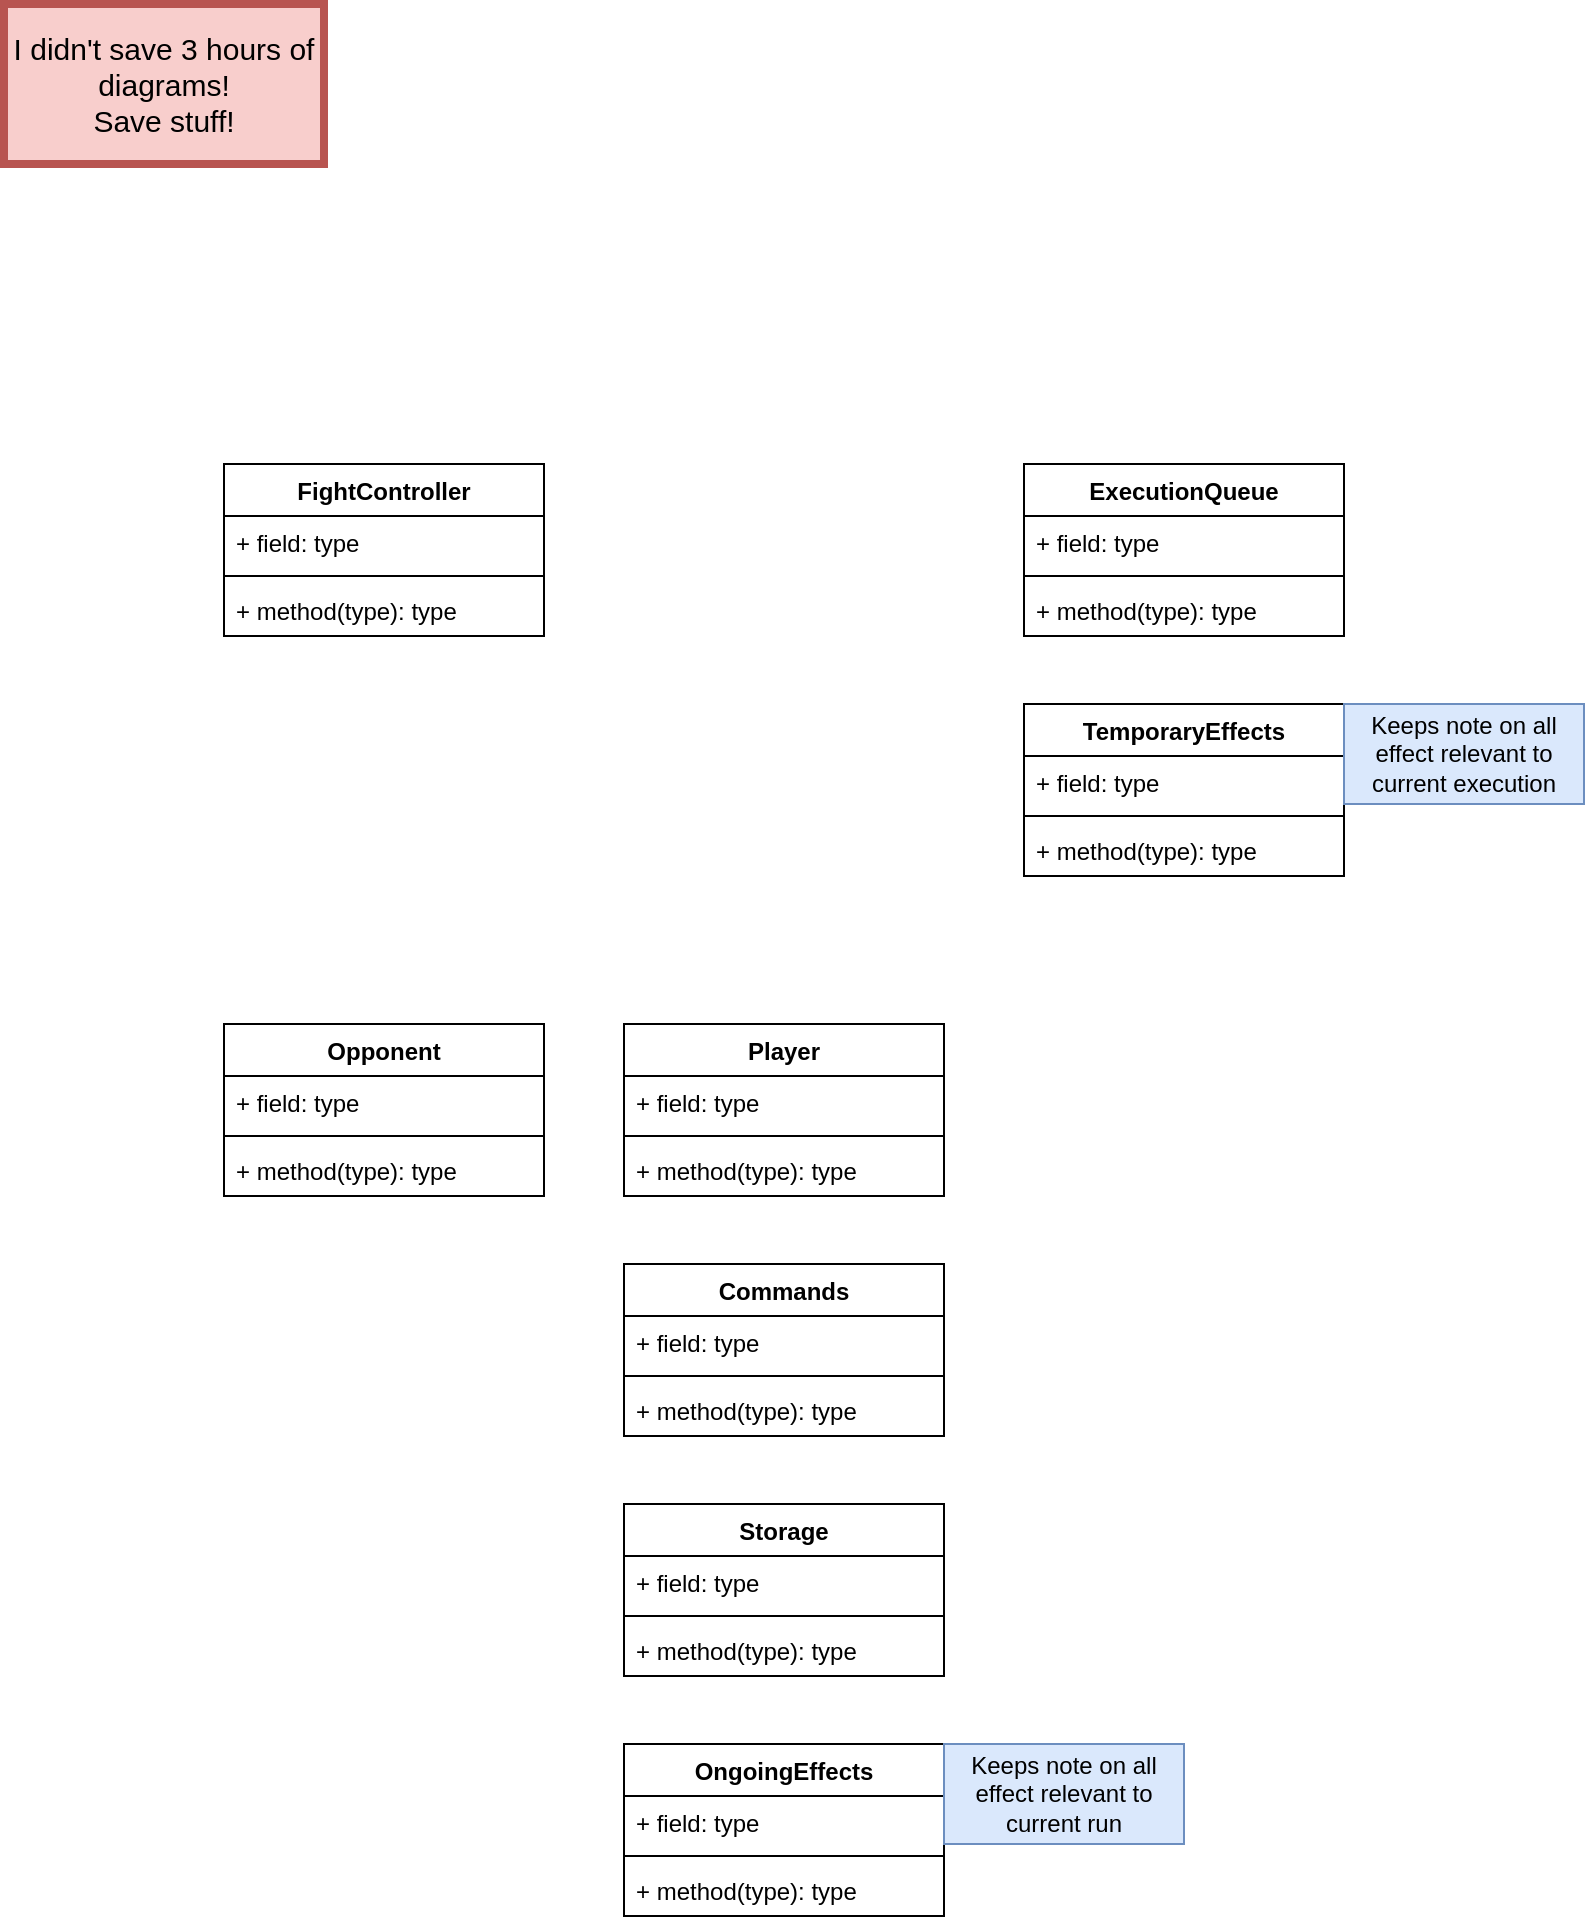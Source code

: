 <mxfile version="26.2.4">
  <diagram name="Page-1" id="Q0dL1nY2zGRgUgsLCBUa">
    <mxGraphModel dx="1428" dy="759" grid="1" gridSize="10" guides="1" tooltips="1" connect="1" arrows="1" fold="1" page="1" pageScale="1" pageWidth="850" pageHeight="1100" math="0" shadow="0">
      <root>
        <mxCell id="0" />
        <mxCell id="1" parent="0" />
        <mxCell id="gMu1ORTqsSVO2KnYUncU-2" value="ExecutionQueue" style="swimlane;fontStyle=1;align=center;verticalAlign=top;childLayout=stackLayout;horizontal=1;startSize=26;horizontalStack=0;resizeParent=1;resizeParentMax=0;resizeLast=0;collapsible=1;marginBottom=0;whiteSpace=wrap;html=1;" vertex="1" parent="1">
          <mxGeometry x="520" y="240" width="160" height="86" as="geometry" />
        </mxCell>
        <mxCell id="gMu1ORTqsSVO2KnYUncU-3" value="+ field: type" style="text;strokeColor=none;fillColor=none;align=left;verticalAlign=top;spacingLeft=4;spacingRight=4;overflow=hidden;rotatable=0;points=[[0,0.5],[1,0.5]];portConstraint=eastwest;whiteSpace=wrap;html=1;" vertex="1" parent="gMu1ORTqsSVO2KnYUncU-2">
          <mxGeometry y="26" width="160" height="26" as="geometry" />
        </mxCell>
        <mxCell id="gMu1ORTqsSVO2KnYUncU-4" value="" style="line;strokeWidth=1;fillColor=none;align=left;verticalAlign=middle;spacingTop=-1;spacingLeft=3;spacingRight=3;rotatable=0;labelPosition=right;points=[];portConstraint=eastwest;strokeColor=inherit;" vertex="1" parent="gMu1ORTqsSVO2KnYUncU-2">
          <mxGeometry y="52" width="160" height="8" as="geometry" />
        </mxCell>
        <mxCell id="gMu1ORTqsSVO2KnYUncU-5" value="+ method(type): type" style="text;strokeColor=none;fillColor=none;align=left;verticalAlign=top;spacingLeft=4;spacingRight=4;overflow=hidden;rotatable=0;points=[[0,0.5],[1,0.5]];portConstraint=eastwest;whiteSpace=wrap;html=1;" vertex="1" parent="gMu1ORTqsSVO2KnYUncU-2">
          <mxGeometry y="60" width="160" height="26" as="geometry" />
        </mxCell>
        <mxCell id="gMu1ORTqsSVO2KnYUncU-6" value="&lt;div&gt;TemporaryEffects&lt;/div&gt;" style="swimlane;fontStyle=1;align=center;verticalAlign=top;childLayout=stackLayout;horizontal=1;startSize=26;horizontalStack=0;resizeParent=1;resizeParentMax=0;resizeLast=0;collapsible=1;marginBottom=0;whiteSpace=wrap;html=1;" vertex="1" parent="1">
          <mxGeometry x="520" y="360" width="160" height="86" as="geometry" />
        </mxCell>
        <mxCell id="gMu1ORTqsSVO2KnYUncU-7" value="+ field: type" style="text;strokeColor=none;fillColor=none;align=left;verticalAlign=top;spacingLeft=4;spacingRight=4;overflow=hidden;rotatable=0;points=[[0,0.5],[1,0.5]];portConstraint=eastwest;whiteSpace=wrap;html=1;" vertex="1" parent="gMu1ORTqsSVO2KnYUncU-6">
          <mxGeometry y="26" width="160" height="26" as="geometry" />
        </mxCell>
        <mxCell id="gMu1ORTqsSVO2KnYUncU-8" value="" style="line;strokeWidth=1;fillColor=none;align=left;verticalAlign=middle;spacingTop=-1;spacingLeft=3;spacingRight=3;rotatable=0;labelPosition=right;points=[];portConstraint=eastwest;strokeColor=inherit;" vertex="1" parent="gMu1ORTqsSVO2KnYUncU-6">
          <mxGeometry y="52" width="160" height="8" as="geometry" />
        </mxCell>
        <mxCell id="gMu1ORTqsSVO2KnYUncU-9" value="+ method(type): type" style="text;strokeColor=none;fillColor=none;align=left;verticalAlign=top;spacingLeft=4;spacingRight=4;overflow=hidden;rotatable=0;points=[[0,0.5],[1,0.5]];portConstraint=eastwest;whiteSpace=wrap;html=1;" vertex="1" parent="gMu1ORTqsSVO2KnYUncU-6">
          <mxGeometry y="60" width="160" height="26" as="geometry" />
        </mxCell>
        <mxCell id="gMu1ORTqsSVO2KnYUncU-10" value="Commands" style="swimlane;fontStyle=1;align=center;verticalAlign=top;childLayout=stackLayout;horizontal=1;startSize=26;horizontalStack=0;resizeParent=1;resizeParentMax=0;resizeLast=0;collapsible=1;marginBottom=0;whiteSpace=wrap;html=1;" vertex="1" parent="1">
          <mxGeometry x="320" y="640" width="160" height="86" as="geometry" />
        </mxCell>
        <mxCell id="gMu1ORTqsSVO2KnYUncU-11" value="+ field: type" style="text;strokeColor=none;fillColor=none;align=left;verticalAlign=top;spacingLeft=4;spacingRight=4;overflow=hidden;rotatable=0;points=[[0,0.5],[1,0.5]];portConstraint=eastwest;whiteSpace=wrap;html=1;" vertex="1" parent="gMu1ORTqsSVO2KnYUncU-10">
          <mxGeometry y="26" width="160" height="26" as="geometry" />
        </mxCell>
        <mxCell id="gMu1ORTqsSVO2KnYUncU-12" value="" style="line;strokeWidth=1;fillColor=none;align=left;verticalAlign=middle;spacingTop=-1;spacingLeft=3;spacingRight=3;rotatable=0;labelPosition=right;points=[];portConstraint=eastwest;strokeColor=inherit;" vertex="1" parent="gMu1ORTqsSVO2KnYUncU-10">
          <mxGeometry y="52" width="160" height="8" as="geometry" />
        </mxCell>
        <mxCell id="gMu1ORTqsSVO2KnYUncU-13" value="+ method(type): type" style="text;strokeColor=none;fillColor=none;align=left;verticalAlign=top;spacingLeft=4;spacingRight=4;overflow=hidden;rotatable=0;points=[[0,0.5],[1,0.5]];portConstraint=eastwest;whiteSpace=wrap;html=1;" vertex="1" parent="gMu1ORTqsSVO2KnYUncU-10">
          <mxGeometry y="60" width="160" height="26" as="geometry" />
        </mxCell>
        <mxCell id="gMu1ORTqsSVO2KnYUncU-14" value="I didn&#39;t save 3 hours of diagrams! &lt;br&gt;Save stuff!" style="html=1;whiteSpace=wrap;fillColor=#f8cecc;strokeColor=#b85450;strokeWidth=4;fontSize=15;" vertex="1" parent="1">
          <mxGeometry x="10" y="10" width="160" height="80" as="geometry" />
        </mxCell>
        <mxCell id="gMu1ORTqsSVO2KnYUncU-15" value="FightController" style="swimlane;fontStyle=1;align=center;verticalAlign=top;childLayout=stackLayout;horizontal=1;startSize=26;horizontalStack=0;resizeParent=1;resizeParentMax=0;resizeLast=0;collapsible=1;marginBottom=0;whiteSpace=wrap;html=1;" vertex="1" parent="1">
          <mxGeometry x="120" y="240" width="160" height="86" as="geometry" />
        </mxCell>
        <mxCell id="gMu1ORTqsSVO2KnYUncU-16" value="+ field: type" style="text;strokeColor=none;fillColor=none;align=left;verticalAlign=top;spacingLeft=4;spacingRight=4;overflow=hidden;rotatable=0;points=[[0,0.5],[1,0.5]];portConstraint=eastwest;whiteSpace=wrap;html=1;" vertex="1" parent="gMu1ORTqsSVO2KnYUncU-15">
          <mxGeometry y="26" width="160" height="26" as="geometry" />
        </mxCell>
        <mxCell id="gMu1ORTqsSVO2KnYUncU-17" value="" style="line;strokeWidth=1;fillColor=none;align=left;verticalAlign=middle;spacingTop=-1;spacingLeft=3;spacingRight=3;rotatable=0;labelPosition=right;points=[];portConstraint=eastwest;strokeColor=inherit;" vertex="1" parent="gMu1ORTqsSVO2KnYUncU-15">
          <mxGeometry y="52" width="160" height="8" as="geometry" />
        </mxCell>
        <mxCell id="gMu1ORTqsSVO2KnYUncU-18" value="+ method(type): type" style="text;strokeColor=none;fillColor=none;align=left;verticalAlign=top;spacingLeft=4;spacingRight=4;overflow=hidden;rotatable=0;points=[[0,0.5],[1,0.5]];portConstraint=eastwest;whiteSpace=wrap;html=1;" vertex="1" parent="gMu1ORTqsSVO2KnYUncU-15">
          <mxGeometry y="60" width="160" height="26" as="geometry" />
        </mxCell>
        <mxCell id="gMu1ORTqsSVO2KnYUncU-19" value="Storage" style="swimlane;fontStyle=1;align=center;verticalAlign=top;childLayout=stackLayout;horizontal=1;startSize=26;horizontalStack=0;resizeParent=1;resizeParentMax=0;resizeLast=0;collapsible=1;marginBottom=0;whiteSpace=wrap;html=1;" vertex="1" parent="1">
          <mxGeometry x="320" y="760" width="160" height="86" as="geometry" />
        </mxCell>
        <mxCell id="gMu1ORTqsSVO2KnYUncU-20" value="+ field: type" style="text;strokeColor=none;fillColor=none;align=left;verticalAlign=top;spacingLeft=4;spacingRight=4;overflow=hidden;rotatable=0;points=[[0,0.5],[1,0.5]];portConstraint=eastwest;whiteSpace=wrap;html=1;" vertex="1" parent="gMu1ORTqsSVO2KnYUncU-19">
          <mxGeometry y="26" width="160" height="26" as="geometry" />
        </mxCell>
        <mxCell id="gMu1ORTqsSVO2KnYUncU-21" value="" style="line;strokeWidth=1;fillColor=none;align=left;verticalAlign=middle;spacingTop=-1;spacingLeft=3;spacingRight=3;rotatable=0;labelPosition=right;points=[];portConstraint=eastwest;strokeColor=inherit;" vertex="1" parent="gMu1ORTqsSVO2KnYUncU-19">
          <mxGeometry y="52" width="160" height="8" as="geometry" />
        </mxCell>
        <mxCell id="gMu1ORTqsSVO2KnYUncU-22" value="+ method(type): type" style="text;strokeColor=none;fillColor=none;align=left;verticalAlign=top;spacingLeft=4;spacingRight=4;overflow=hidden;rotatable=0;points=[[0,0.5],[1,0.5]];portConstraint=eastwest;whiteSpace=wrap;html=1;" vertex="1" parent="gMu1ORTqsSVO2KnYUncU-19">
          <mxGeometry y="60" width="160" height="26" as="geometry" />
        </mxCell>
        <mxCell id="gMu1ORTqsSVO2KnYUncU-31" value="Opponent" style="swimlane;fontStyle=1;align=center;verticalAlign=top;childLayout=stackLayout;horizontal=1;startSize=26;horizontalStack=0;resizeParent=1;resizeParentMax=0;resizeLast=0;collapsible=1;marginBottom=0;whiteSpace=wrap;html=1;" vertex="1" parent="1">
          <mxGeometry x="120" y="520" width="160" height="86" as="geometry" />
        </mxCell>
        <mxCell id="gMu1ORTqsSVO2KnYUncU-32" value="+ field: type" style="text;strokeColor=none;fillColor=none;align=left;verticalAlign=top;spacingLeft=4;spacingRight=4;overflow=hidden;rotatable=0;points=[[0,0.5],[1,0.5]];portConstraint=eastwest;whiteSpace=wrap;html=1;" vertex="1" parent="gMu1ORTqsSVO2KnYUncU-31">
          <mxGeometry y="26" width="160" height="26" as="geometry" />
        </mxCell>
        <mxCell id="gMu1ORTqsSVO2KnYUncU-33" value="" style="line;strokeWidth=1;fillColor=none;align=left;verticalAlign=middle;spacingTop=-1;spacingLeft=3;spacingRight=3;rotatable=0;labelPosition=right;points=[];portConstraint=eastwest;strokeColor=inherit;" vertex="1" parent="gMu1ORTqsSVO2KnYUncU-31">
          <mxGeometry y="52" width="160" height="8" as="geometry" />
        </mxCell>
        <mxCell id="gMu1ORTqsSVO2KnYUncU-34" value="+ method(type): type" style="text;strokeColor=none;fillColor=none;align=left;verticalAlign=top;spacingLeft=4;spacingRight=4;overflow=hidden;rotatable=0;points=[[0,0.5],[1,0.5]];portConstraint=eastwest;whiteSpace=wrap;html=1;" vertex="1" parent="gMu1ORTqsSVO2KnYUncU-31">
          <mxGeometry y="60" width="160" height="26" as="geometry" />
        </mxCell>
        <mxCell id="gMu1ORTqsSVO2KnYUncU-35" value="&lt;div&gt;Player&lt;/div&gt;" style="swimlane;fontStyle=1;align=center;verticalAlign=top;childLayout=stackLayout;horizontal=1;startSize=26;horizontalStack=0;resizeParent=1;resizeParentMax=0;resizeLast=0;collapsible=1;marginBottom=0;whiteSpace=wrap;html=1;" vertex="1" parent="1">
          <mxGeometry x="320" y="520" width="160" height="86" as="geometry" />
        </mxCell>
        <mxCell id="gMu1ORTqsSVO2KnYUncU-36" value="+ field: type" style="text;strokeColor=none;fillColor=none;align=left;verticalAlign=top;spacingLeft=4;spacingRight=4;overflow=hidden;rotatable=0;points=[[0,0.5],[1,0.5]];portConstraint=eastwest;whiteSpace=wrap;html=1;" vertex="1" parent="gMu1ORTqsSVO2KnYUncU-35">
          <mxGeometry y="26" width="160" height="26" as="geometry" />
        </mxCell>
        <mxCell id="gMu1ORTqsSVO2KnYUncU-37" value="" style="line;strokeWidth=1;fillColor=none;align=left;verticalAlign=middle;spacingTop=-1;spacingLeft=3;spacingRight=3;rotatable=0;labelPosition=right;points=[];portConstraint=eastwest;strokeColor=inherit;" vertex="1" parent="gMu1ORTqsSVO2KnYUncU-35">
          <mxGeometry y="52" width="160" height="8" as="geometry" />
        </mxCell>
        <mxCell id="gMu1ORTqsSVO2KnYUncU-38" value="+ method(type): type" style="text;strokeColor=none;fillColor=none;align=left;verticalAlign=top;spacingLeft=4;spacingRight=4;overflow=hidden;rotatable=0;points=[[0,0.5],[1,0.5]];portConstraint=eastwest;whiteSpace=wrap;html=1;" vertex="1" parent="gMu1ORTqsSVO2KnYUncU-35">
          <mxGeometry y="60" width="160" height="26" as="geometry" />
        </mxCell>
        <mxCell id="gMu1ORTqsSVO2KnYUncU-39" value="&lt;div&gt;OngoingEffects&lt;/div&gt;" style="swimlane;fontStyle=1;align=center;verticalAlign=top;childLayout=stackLayout;horizontal=1;startSize=26;horizontalStack=0;resizeParent=1;resizeParentMax=0;resizeLast=0;collapsible=1;marginBottom=0;whiteSpace=wrap;html=1;" vertex="1" parent="1">
          <mxGeometry x="320" y="880" width="160" height="86" as="geometry" />
        </mxCell>
        <mxCell id="gMu1ORTqsSVO2KnYUncU-40" value="+ field: type" style="text;strokeColor=none;fillColor=none;align=left;verticalAlign=top;spacingLeft=4;spacingRight=4;overflow=hidden;rotatable=0;points=[[0,0.5],[1,0.5]];portConstraint=eastwest;whiteSpace=wrap;html=1;" vertex="1" parent="gMu1ORTqsSVO2KnYUncU-39">
          <mxGeometry y="26" width="160" height="26" as="geometry" />
        </mxCell>
        <mxCell id="gMu1ORTqsSVO2KnYUncU-41" value="" style="line;strokeWidth=1;fillColor=none;align=left;verticalAlign=middle;spacingTop=-1;spacingLeft=3;spacingRight=3;rotatable=0;labelPosition=right;points=[];portConstraint=eastwest;strokeColor=inherit;" vertex="1" parent="gMu1ORTqsSVO2KnYUncU-39">
          <mxGeometry y="52" width="160" height="8" as="geometry" />
        </mxCell>
        <mxCell id="gMu1ORTqsSVO2KnYUncU-42" value="+ method(type): type" style="text;strokeColor=none;fillColor=none;align=left;verticalAlign=top;spacingLeft=4;spacingRight=4;overflow=hidden;rotatable=0;points=[[0,0.5],[1,0.5]];portConstraint=eastwest;whiteSpace=wrap;html=1;" vertex="1" parent="gMu1ORTqsSVO2KnYUncU-39">
          <mxGeometry y="60" width="160" height="26" as="geometry" />
        </mxCell>
        <mxCell id="gMu1ORTqsSVO2KnYUncU-43" value="Keeps note on all effect relevant to current execution" style="html=1;whiteSpace=wrap;fillColor=#dae8fc;strokeColor=#6c8ebf;" vertex="1" parent="1">
          <mxGeometry x="680" y="360" width="120" height="50" as="geometry" />
        </mxCell>
        <mxCell id="gMu1ORTqsSVO2KnYUncU-44" value="Keeps note on all effect relevant to current run" style="html=1;whiteSpace=wrap;fillColor=#dae8fc;strokeColor=#6c8ebf;" vertex="1" parent="1">
          <mxGeometry x="480" y="880" width="120" height="50" as="geometry" />
        </mxCell>
      </root>
    </mxGraphModel>
  </diagram>
</mxfile>
